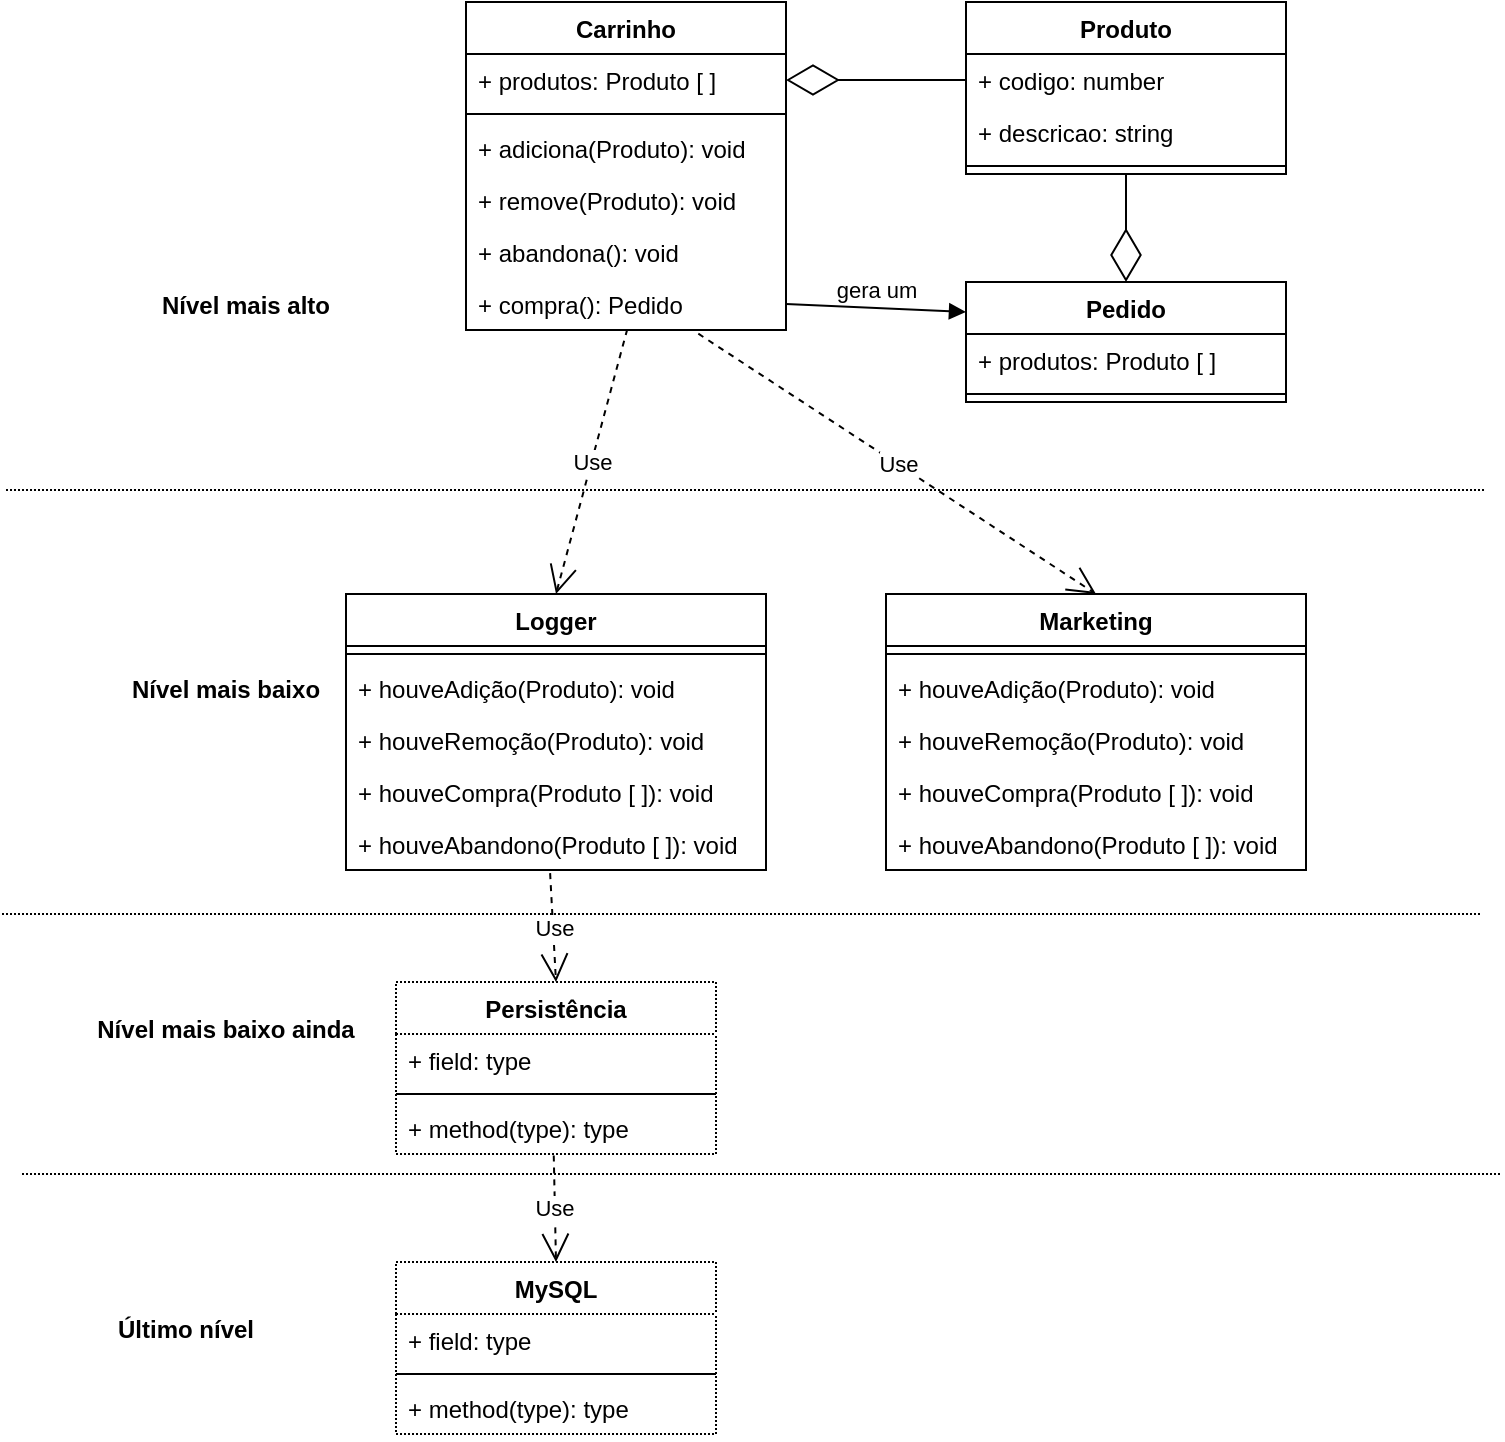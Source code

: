 <mxfile version="13.0.3" type="device"><diagram id="2kCRDFUwxtf_5Fmj9jrn" name="Page-1"><mxGraphModel dx="633" dy="323" grid="1" gridSize="10" guides="1" tooltips="1" connect="1" arrows="1" fold="1" page="1" pageScale="1" pageWidth="1100" pageHeight="600" math="0" shadow="0"><root><mxCell id="0"/><mxCell id="1" parent="0"/><mxCell id="i8tHs8VNy3ANWFrHOgjr-10" value="" style="endArrow=diamondThin;endFill=0;endSize=24;html=1;entryX=1;entryY=0.5;entryDx=0;entryDy=0;exitX=0;exitY=0.5;exitDx=0;exitDy=0;" edge="1" parent="1" source="i8tHs8VNy3ANWFrHOgjr-6" target="i8tHs8VNy3ANWFrHOgjr-2"><mxGeometry width="160" relative="1" as="geometry"><mxPoint x="510" y="220" as="sourcePoint"/><mxPoint x="670" y="220" as="targetPoint"/></mxGeometry></mxCell><mxCell id="i8tHs8VNy3ANWFrHOgjr-18" value="" style="endArrow=diamondThin;endFill=0;endSize=24;html=1;exitX=0.5;exitY=1;exitDx=0;exitDy=0;entryX=0.5;entryY=0;entryDx=0;entryDy=0;" edge="1" parent="1" source="i8tHs8VNy3ANWFrHOgjr-5" target="i8tHs8VNy3ANWFrHOgjr-14"><mxGeometry width="160" relative="1" as="geometry"><mxPoint x="450" y="320" as="sourcePoint"/><mxPoint x="610" y="320" as="targetPoint"/></mxGeometry></mxCell><mxCell id="i8tHs8VNy3ANWFrHOgjr-19" value="gera um" style="html=1;verticalAlign=bottom;endArrow=block;entryX=0;entryY=0.25;entryDx=0;entryDy=0;exitX=1;exitY=0.5;exitDx=0;exitDy=0;" edge="1" parent="1" source="i8tHs8VNy3ANWFrHOgjr-13" target="i8tHs8VNy3ANWFrHOgjr-14"><mxGeometry width="80" relative="1" as="geometry"><mxPoint x="520" y="250" as="sourcePoint"/><mxPoint x="600" y="250" as="targetPoint"/><mxPoint as="offset"/></mxGeometry></mxCell><mxCell id="i8tHs8VNy3ANWFrHOgjr-1" value="Carrinho" style="swimlane;fontStyle=1;align=center;verticalAlign=top;childLayout=stackLayout;horizontal=1;startSize=26;horizontalStack=0;resizeParent=1;resizeParentMax=0;resizeLast=0;collapsible=1;marginBottom=0;" vertex="1" parent="1"><mxGeometry x="360" y="90" width="160" height="164" as="geometry"/></mxCell><mxCell id="i8tHs8VNy3ANWFrHOgjr-2" value="+ produtos: Produto [ ]" style="text;strokeColor=none;fillColor=none;align=left;verticalAlign=top;spacingLeft=4;spacingRight=4;overflow=hidden;rotatable=0;points=[[0,0.5],[1,0.5]];portConstraint=eastwest;" vertex="1" parent="i8tHs8VNy3ANWFrHOgjr-1"><mxGeometry y="26" width="160" height="26" as="geometry"/></mxCell><mxCell id="i8tHs8VNy3ANWFrHOgjr-3" value="" style="line;strokeWidth=1;fillColor=none;align=left;verticalAlign=middle;spacingTop=-1;spacingLeft=3;spacingRight=3;rotatable=0;labelPosition=right;points=[];portConstraint=eastwest;" vertex="1" parent="i8tHs8VNy3ANWFrHOgjr-1"><mxGeometry y="52" width="160" height="8" as="geometry"/></mxCell><mxCell id="i8tHs8VNy3ANWFrHOgjr-4" value="+ adiciona(Produto): void" style="text;strokeColor=none;fillColor=none;align=left;verticalAlign=top;spacingLeft=4;spacingRight=4;overflow=hidden;rotatable=0;points=[[0,0.5],[1,0.5]];portConstraint=eastwest;" vertex="1" parent="i8tHs8VNy3ANWFrHOgjr-1"><mxGeometry y="60" width="160" height="26" as="geometry"/></mxCell><mxCell id="i8tHs8VNy3ANWFrHOgjr-11" value="+ remove(Produto): void" style="text;strokeColor=none;fillColor=none;align=left;verticalAlign=top;spacingLeft=4;spacingRight=4;overflow=hidden;rotatable=0;points=[[0,0.5],[1,0.5]];portConstraint=eastwest;" vertex="1" parent="i8tHs8VNy3ANWFrHOgjr-1"><mxGeometry y="86" width="160" height="26" as="geometry"/></mxCell><mxCell id="i8tHs8VNy3ANWFrHOgjr-12" value="+ abandona(): void" style="text;strokeColor=none;fillColor=none;align=left;verticalAlign=top;spacingLeft=4;spacingRight=4;overflow=hidden;rotatable=0;points=[[0,0.5],[1,0.5]];portConstraint=eastwest;" vertex="1" parent="i8tHs8VNy3ANWFrHOgjr-1"><mxGeometry y="112" width="160" height="26" as="geometry"/></mxCell><mxCell id="i8tHs8VNy3ANWFrHOgjr-13" value="+ compra(): Pedido" style="text;strokeColor=none;fillColor=none;align=left;verticalAlign=top;spacingLeft=4;spacingRight=4;overflow=hidden;rotatable=0;points=[[0,0.5],[1,0.5]];portConstraint=eastwest;" vertex="1" parent="i8tHs8VNy3ANWFrHOgjr-1"><mxGeometry y="138" width="160" height="26" as="geometry"/></mxCell><mxCell id="i8tHs8VNy3ANWFrHOgjr-5" value="Produto" style="swimlane;fontStyle=1;align=center;verticalAlign=top;childLayout=stackLayout;horizontal=1;startSize=26;horizontalStack=0;resizeParent=1;resizeParentMax=0;resizeLast=0;collapsible=1;marginBottom=0;" vertex="1" parent="1"><mxGeometry x="610" y="90" width="160" height="86" as="geometry"/></mxCell><mxCell id="i8tHs8VNy3ANWFrHOgjr-6" value="+ codigo: number" style="text;strokeColor=none;fillColor=none;align=left;verticalAlign=top;spacingLeft=4;spacingRight=4;overflow=hidden;rotatable=0;points=[[0,0.5],[1,0.5]];portConstraint=eastwest;" vertex="1" parent="i8tHs8VNy3ANWFrHOgjr-5"><mxGeometry y="26" width="160" height="26" as="geometry"/></mxCell><mxCell id="i8tHs8VNy3ANWFrHOgjr-9" value="+ descricao: string" style="text;strokeColor=none;fillColor=none;align=left;verticalAlign=top;spacingLeft=4;spacingRight=4;overflow=hidden;rotatable=0;points=[[0,0.5],[1,0.5]];portConstraint=eastwest;" vertex="1" parent="i8tHs8VNy3ANWFrHOgjr-5"><mxGeometry y="52" width="160" height="26" as="geometry"/></mxCell><mxCell id="i8tHs8VNy3ANWFrHOgjr-7" value="" style="line;strokeWidth=1;fillColor=none;align=left;verticalAlign=middle;spacingTop=-1;spacingLeft=3;spacingRight=3;rotatable=0;labelPosition=right;points=[];portConstraint=eastwest;" vertex="1" parent="i8tHs8VNy3ANWFrHOgjr-5"><mxGeometry y="78" width="160" height="8" as="geometry"/></mxCell><mxCell id="i8tHs8VNy3ANWFrHOgjr-14" value="Pedido" style="swimlane;fontStyle=1;align=center;verticalAlign=top;childLayout=stackLayout;horizontal=1;startSize=26;horizontalStack=0;resizeParent=1;resizeParentMax=0;resizeLast=0;collapsible=1;marginBottom=0;" vertex="1" parent="1"><mxGeometry x="610" y="230" width="160" height="60" as="geometry"/></mxCell><mxCell id="i8tHs8VNy3ANWFrHOgjr-15" value="+ produtos: Produto [ ]" style="text;strokeColor=none;fillColor=none;align=left;verticalAlign=top;spacingLeft=4;spacingRight=4;overflow=hidden;rotatable=0;points=[[0,0.5],[1,0.5]];portConstraint=eastwest;" vertex="1" parent="i8tHs8VNy3ANWFrHOgjr-14"><mxGeometry y="26" width="160" height="26" as="geometry"/></mxCell><mxCell id="i8tHs8VNy3ANWFrHOgjr-16" value="" style="line;strokeWidth=1;fillColor=none;align=left;verticalAlign=middle;spacingTop=-1;spacingLeft=3;spacingRight=3;rotatable=0;labelPosition=right;points=[];portConstraint=eastwest;" vertex="1" parent="i8tHs8VNy3ANWFrHOgjr-14"><mxGeometry y="52" width="160" height="8" as="geometry"/></mxCell><mxCell id="i8tHs8VNy3ANWFrHOgjr-24" value="Use" style="endArrow=open;endSize=12;dashed=1;html=1;exitX=0.504;exitY=0.984;exitDx=0;exitDy=0;exitPerimeter=0;entryX=0.5;entryY=0;entryDx=0;entryDy=0;" edge="1" parent="1" source="i8tHs8VNy3ANWFrHOgjr-13" target="i8tHs8VNy3ANWFrHOgjr-20"><mxGeometry width="160" relative="1" as="geometry"><mxPoint x="410" y="280" as="sourcePoint"/><mxPoint x="570" y="280" as="targetPoint"/></mxGeometry></mxCell><mxCell id="i8tHs8VNy3ANWFrHOgjr-25" value="" style="line;strokeWidth=1;fillColor=none;align=left;verticalAlign=middle;spacingTop=-1;spacingLeft=3;spacingRight=3;rotatable=0;labelPosition=right;points=[];portConstraint=eastwest;dashed=1;dashPattern=1 1;" vertex="1" parent="1"><mxGeometry x="130" y="330" width="740" height="8" as="geometry"/></mxCell><mxCell id="i8tHs8VNy3ANWFrHOgjr-28" value="Nível mais alto" style="text;align=center;fontStyle=1;verticalAlign=middle;spacingLeft=3;spacingRight=3;strokeColor=none;rotatable=0;points=[[0,0.5],[1,0.5]];portConstraint=eastwest;dashed=1;dashPattern=1 1;" vertex="1" parent="1"><mxGeometry x="210" y="228" width="80" height="26" as="geometry"/></mxCell><mxCell id="i8tHs8VNy3ANWFrHOgjr-29" value="Nível mais baixo" style="text;align=center;fontStyle=1;verticalAlign=middle;spacingLeft=3;spacingRight=3;strokeColor=none;rotatable=0;points=[[0,0.5],[1,0.5]];portConstraint=eastwest;dashed=1;dashPattern=1 1;" vertex="1" parent="1"><mxGeometry x="200" y="420" width="80" height="26" as="geometry"/></mxCell><mxCell id="i8tHs8VNy3ANWFrHOgjr-34" value="Use" style="endArrow=open;endSize=12;dashed=1;html=1;entryX=0.5;entryY=0;entryDx=0;entryDy=0;exitX=0.486;exitY=1.06;exitDx=0;exitDy=0;exitPerimeter=0;" edge="1" parent="1" source="i8tHs8VNy3ANWFrHOgjr-42" target="i8tHs8VNy3ANWFrHOgjr-30"><mxGeometry width="160" relative="1" as="geometry"><mxPoint x="550" y="510" as="sourcePoint"/><mxPoint x="610" y="510" as="targetPoint"/></mxGeometry></mxCell><mxCell id="i8tHs8VNy3ANWFrHOgjr-20" value="Logger" style="swimlane;fontStyle=1;align=center;verticalAlign=top;childLayout=stackLayout;horizontal=1;startSize=26;horizontalStack=0;resizeParent=1;resizeParentMax=0;resizeLast=0;collapsible=1;marginBottom=0;" vertex="1" parent="1"><mxGeometry x="300" y="386" width="210" height="138" as="geometry"/></mxCell><mxCell id="i8tHs8VNy3ANWFrHOgjr-22" value="" style="line;strokeWidth=1;fillColor=none;align=left;verticalAlign=middle;spacingTop=-1;spacingLeft=3;spacingRight=3;rotatable=0;labelPosition=right;points=[];portConstraint=eastwest;" vertex="1" parent="i8tHs8VNy3ANWFrHOgjr-20"><mxGeometry y="26" width="210" height="8" as="geometry"/></mxCell><mxCell id="i8tHs8VNy3ANWFrHOgjr-23" value="+ houveAdição(Produto): void" style="text;strokeColor=none;fillColor=none;align=left;verticalAlign=top;spacingLeft=4;spacingRight=4;overflow=hidden;rotatable=0;points=[[0,0.5],[1,0.5]];portConstraint=eastwest;" vertex="1" parent="i8tHs8VNy3ANWFrHOgjr-20"><mxGeometry y="34" width="210" height="26" as="geometry"/></mxCell><mxCell id="i8tHs8VNy3ANWFrHOgjr-40" value="+ houveRemoção(Produto): void" style="text;strokeColor=none;fillColor=none;align=left;verticalAlign=top;spacingLeft=4;spacingRight=4;overflow=hidden;rotatable=0;points=[[0,0.5],[1,0.5]];portConstraint=eastwest;" vertex="1" parent="i8tHs8VNy3ANWFrHOgjr-20"><mxGeometry y="60" width="210" height="26" as="geometry"/></mxCell><mxCell id="i8tHs8VNy3ANWFrHOgjr-41" value="+ houveCompra(Produto [ ]): void" style="text;strokeColor=none;fillColor=none;align=left;verticalAlign=top;spacingLeft=4;spacingRight=4;overflow=hidden;rotatable=0;points=[[0,0.5],[1,0.5]];portConstraint=eastwest;" vertex="1" parent="i8tHs8VNy3ANWFrHOgjr-20"><mxGeometry y="86" width="210" height="26" as="geometry"/></mxCell><mxCell id="i8tHs8VNy3ANWFrHOgjr-42" value="+ houveAbandono(Produto [ ]): void" style="text;strokeColor=none;fillColor=none;align=left;verticalAlign=top;spacingLeft=4;spacingRight=4;overflow=hidden;rotatable=0;points=[[0,0.5],[1,0.5]];portConstraint=eastwest;" vertex="1" parent="i8tHs8VNy3ANWFrHOgjr-20"><mxGeometry y="112" width="210" height="26" as="geometry"/></mxCell><mxCell id="i8tHs8VNy3ANWFrHOgjr-55" value="Marketing" style="swimlane;fontStyle=1;align=center;verticalAlign=top;childLayout=stackLayout;horizontal=1;startSize=26;horizontalStack=0;resizeParent=1;resizeParentMax=0;resizeLast=0;collapsible=1;marginBottom=0;" vertex="1" parent="1"><mxGeometry x="570" y="386" width="210" height="138" as="geometry"/></mxCell><mxCell id="i8tHs8VNy3ANWFrHOgjr-56" value="" style="line;strokeWidth=1;fillColor=none;align=left;verticalAlign=middle;spacingTop=-1;spacingLeft=3;spacingRight=3;rotatable=0;labelPosition=right;points=[];portConstraint=eastwest;" vertex="1" parent="i8tHs8VNy3ANWFrHOgjr-55"><mxGeometry y="26" width="210" height="8" as="geometry"/></mxCell><mxCell id="i8tHs8VNy3ANWFrHOgjr-57" value="+ houveAdição(Produto): void" style="text;strokeColor=none;fillColor=none;align=left;verticalAlign=top;spacingLeft=4;spacingRight=4;overflow=hidden;rotatable=0;points=[[0,0.5],[1,0.5]];portConstraint=eastwest;" vertex="1" parent="i8tHs8VNy3ANWFrHOgjr-55"><mxGeometry y="34" width="210" height="26" as="geometry"/></mxCell><mxCell id="i8tHs8VNy3ANWFrHOgjr-58" value="+ houveRemoção(Produto): void" style="text;strokeColor=none;fillColor=none;align=left;verticalAlign=top;spacingLeft=4;spacingRight=4;overflow=hidden;rotatable=0;points=[[0,0.5],[1,0.5]];portConstraint=eastwest;" vertex="1" parent="i8tHs8VNy3ANWFrHOgjr-55"><mxGeometry y="60" width="210" height="26" as="geometry"/></mxCell><mxCell id="i8tHs8VNy3ANWFrHOgjr-59" value="+ houveCompra(Produto [ ]): void" style="text;strokeColor=none;fillColor=none;align=left;verticalAlign=top;spacingLeft=4;spacingRight=4;overflow=hidden;rotatable=0;points=[[0,0.5],[1,0.5]];portConstraint=eastwest;" vertex="1" parent="i8tHs8VNy3ANWFrHOgjr-55"><mxGeometry y="86" width="210" height="26" as="geometry"/></mxCell><mxCell id="i8tHs8VNy3ANWFrHOgjr-60" value="+ houveAbandono(Produto [ ]): void" style="text;strokeColor=none;fillColor=none;align=left;verticalAlign=top;spacingLeft=4;spacingRight=4;overflow=hidden;rotatable=0;points=[[0,0.5],[1,0.5]];portConstraint=eastwest;" vertex="1" parent="i8tHs8VNy3ANWFrHOgjr-55"><mxGeometry y="112" width="210" height="26" as="geometry"/></mxCell><mxCell id="i8tHs8VNy3ANWFrHOgjr-39" value="Use" style="endArrow=open;endSize=12;dashed=1;html=1;exitX=0.493;exitY=1.027;exitDx=0;exitDy=0;exitPerimeter=0;entryX=0.5;entryY=0;entryDx=0;entryDy=0;" edge="1" parent="1" source="i8tHs8VNy3ANWFrHOgjr-33" target="i8tHs8VNy3ANWFrHOgjr-35"><mxGeometry width="160" relative="1" as="geometry"><mxPoint x="454" y="495.012" as="sourcePoint"/><mxPoint x="450" y="550" as="targetPoint"/></mxGeometry></mxCell><mxCell id="i8tHs8VNy3ANWFrHOgjr-61" value="Use" style="endArrow=open;endSize=12;dashed=1;html=1;exitX=0.726;exitY=1.071;exitDx=0;exitDy=0;exitPerimeter=0;entryX=0.5;entryY=0;entryDx=0;entryDy=0;" edge="1" parent="1" source="i8tHs8VNy3ANWFrHOgjr-13" target="i8tHs8VNy3ANWFrHOgjr-55"><mxGeometry width="160" relative="1" as="geometry"><mxPoint x="530" y="310" as="sourcePoint"/><mxPoint x="690" y="310" as="targetPoint"/></mxGeometry></mxCell><mxCell id="i8tHs8VNy3ANWFrHOgjr-35" value="MySQL" style="swimlane;fontStyle=1;align=center;verticalAlign=top;childLayout=stackLayout;horizontal=1;startSize=26;horizontalStack=0;resizeParent=1;resizeParentMax=0;resizeLast=0;collapsible=1;marginBottom=0;dashed=1;dashPattern=1 1;" vertex="1" parent="1"><mxGeometry x="325" y="720" width="160" height="86" as="geometry"/></mxCell><mxCell id="i8tHs8VNy3ANWFrHOgjr-36" value="+ field: type" style="text;strokeColor=none;fillColor=none;align=left;verticalAlign=top;spacingLeft=4;spacingRight=4;overflow=hidden;rotatable=0;points=[[0,0.5],[1,0.5]];portConstraint=eastwest;" vertex="1" parent="i8tHs8VNy3ANWFrHOgjr-35"><mxGeometry y="26" width="160" height="26" as="geometry"/></mxCell><mxCell id="i8tHs8VNy3ANWFrHOgjr-37" value="" style="line;strokeWidth=1;fillColor=none;align=left;verticalAlign=middle;spacingTop=-1;spacingLeft=3;spacingRight=3;rotatable=0;labelPosition=right;points=[];portConstraint=eastwest;" vertex="1" parent="i8tHs8VNy3ANWFrHOgjr-35"><mxGeometry y="52" width="160" height="8" as="geometry"/></mxCell><mxCell id="i8tHs8VNy3ANWFrHOgjr-38" value="+ method(type): type" style="text;strokeColor=none;fillColor=none;align=left;verticalAlign=top;spacingLeft=4;spacingRight=4;overflow=hidden;rotatable=0;points=[[0,0.5],[1,0.5]];portConstraint=eastwest;" vertex="1" parent="i8tHs8VNy3ANWFrHOgjr-35"><mxGeometry y="60" width="160" height="26" as="geometry"/></mxCell><mxCell id="i8tHs8VNy3ANWFrHOgjr-30" value="Persistência" style="swimlane;fontStyle=1;align=center;verticalAlign=top;childLayout=stackLayout;horizontal=1;startSize=26;horizontalStack=0;resizeParent=1;resizeParentMax=0;resizeLast=0;collapsible=1;marginBottom=0;dashed=1;dashPattern=1 1;" vertex="1" parent="1"><mxGeometry x="325" y="580" width="160" height="86" as="geometry"/></mxCell><mxCell id="i8tHs8VNy3ANWFrHOgjr-31" value="+ field: type" style="text;strokeColor=none;fillColor=none;align=left;verticalAlign=top;spacingLeft=4;spacingRight=4;overflow=hidden;rotatable=0;points=[[0,0.5],[1,0.5]];portConstraint=eastwest;" vertex="1" parent="i8tHs8VNy3ANWFrHOgjr-30"><mxGeometry y="26" width="160" height="26" as="geometry"/></mxCell><mxCell id="i8tHs8VNy3ANWFrHOgjr-32" value="" style="line;strokeWidth=1;fillColor=none;align=left;verticalAlign=middle;spacingTop=-1;spacingLeft=3;spacingRight=3;rotatable=0;labelPosition=right;points=[];portConstraint=eastwest;" vertex="1" parent="i8tHs8VNy3ANWFrHOgjr-30"><mxGeometry y="52" width="160" height="8" as="geometry"/></mxCell><mxCell id="i8tHs8VNy3ANWFrHOgjr-33" value="+ method(type): type" style="text;strokeColor=none;fillColor=none;align=left;verticalAlign=top;spacingLeft=4;spacingRight=4;overflow=hidden;rotatable=0;points=[[0,0.5],[1,0.5]];portConstraint=eastwest;" vertex="1" parent="i8tHs8VNy3ANWFrHOgjr-30"><mxGeometry y="60" width="160" height="26" as="geometry"/></mxCell><mxCell id="i8tHs8VNy3ANWFrHOgjr-62" value="Nível mais baixo ainda" style="text;align=center;fontStyle=1;verticalAlign=middle;spacingLeft=3;spacingRight=3;strokeColor=none;rotatable=0;points=[[0,0.5],[1,0.5]];portConstraint=eastwest;dashed=1;dashPattern=1 1;" vertex="1" parent="1"><mxGeometry x="200" y="590" width="80" height="26" as="geometry"/></mxCell><mxCell id="i8tHs8VNy3ANWFrHOgjr-63" value="Último nível" style="text;align=center;fontStyle=1;verticalAlign=middle;spacingLeft=3;spacingRight=3;strokeColor=none;rotatable=0;points=[[0,0.5],[1,0.5]];portConstraint=eastwest;dashed=1;dashPattern=1 1;" vertex="1" parent="1"><mxGeometry x="180" y="740" width="80" height="26" as="geometry"/></mxCell><mxCell id="i8tHs8VNy3ANWFrHOgjr-64" value="" style="line;strokeWidth=1;fillColor=none;align=left;verticalAlign=middle;spacingTop=-1;spacingLeft=3;spacingRight=3;rotatable=0;labelPosition=right;points=[];portConstraint=eastwest;dashed=1;dashPattern=1 1;" vertex="1" parent="1"><mxGeometry x="128" y="542" width="740" height="8" as="geometry"/></mxCell><mxCell id="i8tHs8VNy3ANWFrHOgjr-65" value="" style="line;strokeWidth=1;fillColor=none;align=left;verticalAlign=middle;spacingTop=-1;spacingLeft=3;spacingRight=3;rotatable=0;labelPosition=right;points=[];portConstraint=eastwest;dashed=1;dashPattern=1 1;" vertex="1" parent="1"><mxGeometry x="138" y="672" width="740" height="8" as="geometry"/></mxCell></root></mxGraphModel></diagram></mxfile>